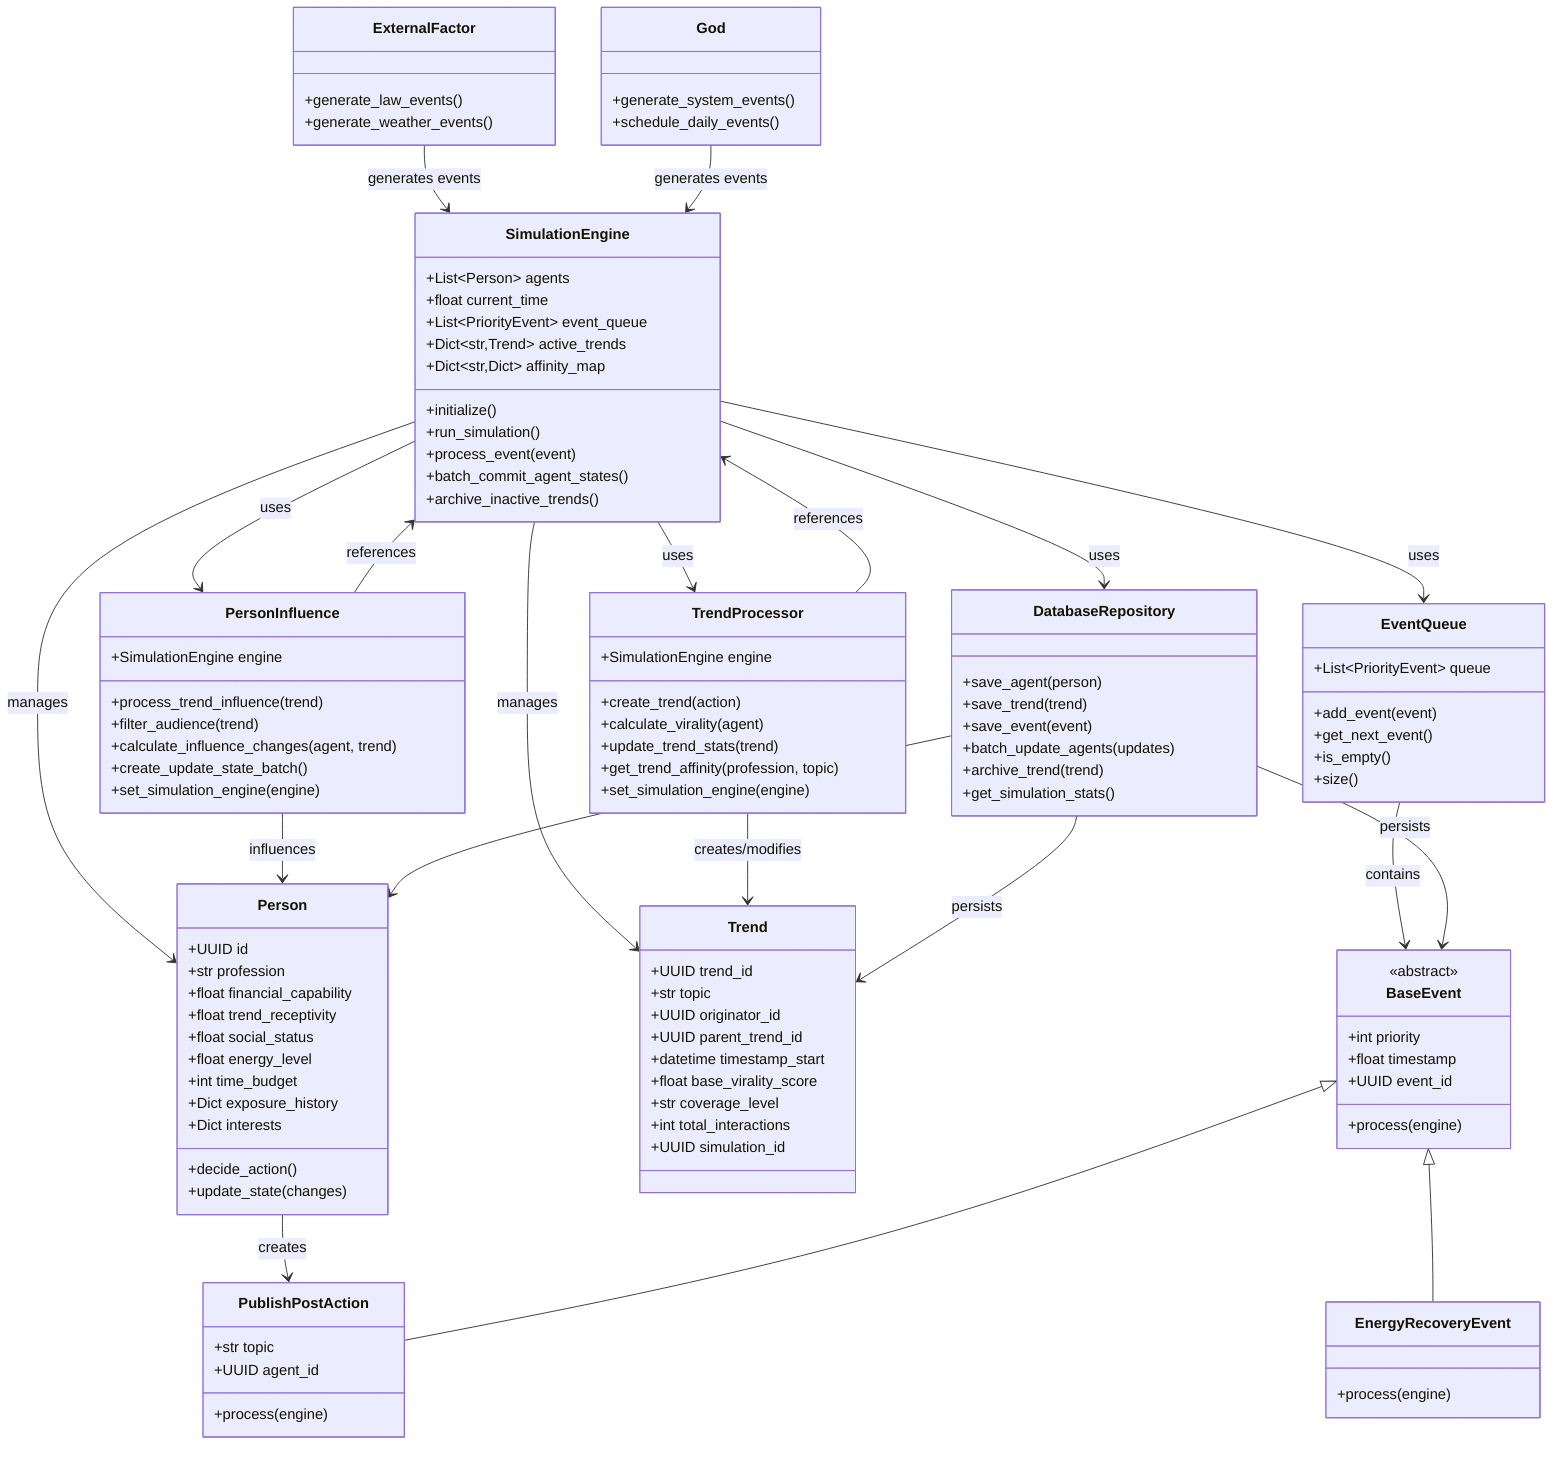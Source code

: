 classDiagram
    class SimulationEngine {
        +List~Person~ agents
        +float current_time
        +List~PriorityEvent~ event_queue
        +Dict~str,Trend~ active_trends
        +Dict~str,Dict~ affinity_map
        +initialize()
        +run_simulation()
        +process_event(event)
        +batch_commit_agent_states()
        +archive_inactive_trends()
    }

    class Person {
        +UUID id
        +str profession
        +float financial_capability
        +float trend_receptivity
        +float social_status
        +float energy_level
        +int time_budget
        +Dict exposure_history
        +Dict interests
        +decide_action()
        +update_state(changes)
    }

    class Trend {
        +UUID trend_id
        +str topic
        +UUID originator_id
        +UUID parent_trend_id
        +datetime timestamp_start
        +float base_virality_score
        +str coverage_level
        +int total_interactions
        +UUID simulation_id
    }

    class TrendProcessor {
        +SimulationEngine engine
        +create_trend(action)
        +calculate_virality(agent)
        +update_trend_stats(trend)
        +get_trend_affinity(profession, topic)
        +set_simulation_engine(engine)
    }

    class PersonInfluence {
        +SimulationEngine engine
        +process_trend_influence(trend)
        +filter_audience(trend)
        +calculate_influence_changes(agent, trend)
        +create_update_state_batch()
        +set_simulation_engine(engine)
    }

    class DatabaseRepository {
        +save_agent(person)
        +save_trend(trend) 
        +save_event(event)
        +batch_update_agents(updates)
        +archive_trend(trend)
        +get_simulation_stats()
    }

    class EventQueue {
        +List~PriorityEvent~ queue
        +add_event(event)
        +get_next_event()
        +is_empty()
        +size()
    }

    class BaseEvent {
        <<abstract>>
        +int priority
        +float timestamp
        +UUID event_id
        +process(engine)
    }

    class PublishPostAction {
        +str topic
        +UUID agent_id
        +process(engine)
    }

    class EnergyRecoveryEvent {
        +process(engine)
    }

    class ExternalFactor {
        +generate_law_events()
        +generate_weather_events()
    }

    class God {
        +generate_system_events()
        +schedule_daily_events()
    }

    SimulationEngine --> Person : manages
    SimulationEngine --> TrendProcessor : uses
    SimulationEngine --> PersonInfluence : uses
    SimulationEngine --> DatabaseRepository : uses
    SimulationEngine --> EventQueue : uses
    SimulationEngine --> Trend : manages

    TrendProcessor --> SimulationEngine : references
    PersonInfluence --> SimulationEngine : references
    
    Person --> PublishPostAction : creates
    
    EventQueue --> BaseEvent : contains
    BaseEvent <|-- PublishPostAction
    BaseEvent <|-- EnergyRecoveryEvent
    
    ExternalFactor --> SimulationEngine : generates events
    God --> SimulationEngine : generates events
    
    TrendProcessor --> Trend : creates/modifies
    PersonInfluence --> Person : influences
    
    DatabaseRepository --> Person : persists
    DatabaseRepository --> Trend : persists
    DatabaseRepository --> BaseEvent : persists
